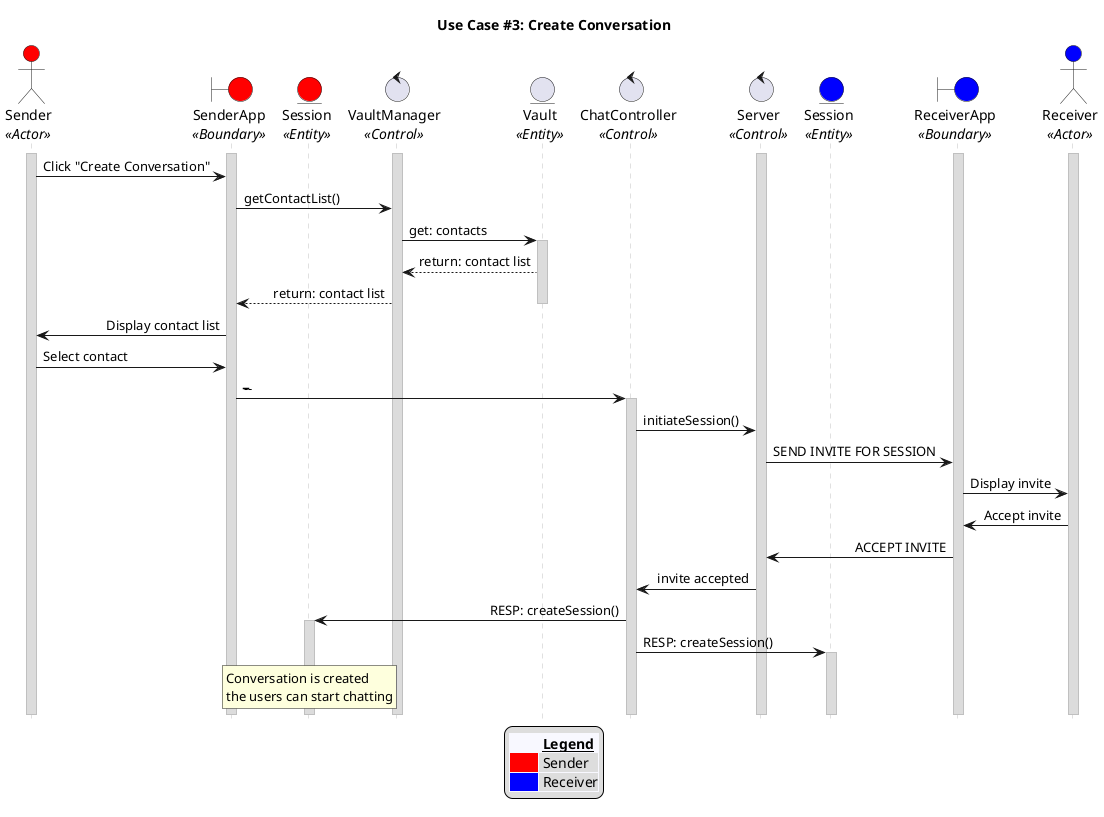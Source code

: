 @startuml uc03
title "Use Case #3: Create Conversation"

'Styling goes here
hide footbox
skinparam stereotypePosition bottom
skinparam sequenceMessageAlign direction
skinparam sequence {
	LifeLineBorderColor #Silver
	LifeLineBackgroundColor #Gainsboro
}

'Setup the objects involved here
actor Sender as s <<Actor>> #red
boundary SenderApp as sa <<Boundary>> #red
entity Session as ss <<Entity>> #red
control VaultManager as vm <<Control>>
entity Vault as v <<Entity>>
control ChatController as cc <<Control>>
control Server as srv <<Control>>
entity Session as rs <<Entity>> #blue
boundary ReceiverApp as ra <<Boundary>> #blue
actor Receiver as r <<Actor>> #blue


'Setup persistent objects here
activate s
activate srv
activate r
activate sa
activate ra
activate vm

'--- FLOW OF CONTROL ENDS HERE   ---
'--- FLOW OF CONTROL STARTS HERE ---
'Sender creates a conversation and ends the request to the receiver
s -> sa: Click "Create Conversation"
sa -> vm: getContactList()
vm -> v: get: contacts
activate v
v --> vm: return: contact list
vm --> sa: return: contact list
deactivate v

sa -> s: Display contact list
s -> sa: Select contact

sa -> cc: ------
activate cc
cc -> srv: initiateSession()
srv -> ra: SEND INVITE FOR SESSION
ra -> r: Display invite
r -> ra: Accept invite
ra -> srv: ACCEPT INVITE
srv -> cc: invite accepted
cc -> ss: RESP: createSession()
activate ss
cc -> rs: RESP: createSession()
activate rs



rnote over ss
  Conversation is created
  the users can start chatting
end note

legend bottom
	<#GhostWhite,#GhostWhite>|	|= __Legend__ |
	|<#red> | Sender|
	|<#blue> | Receiver|
endlegend

'--- FLOW OF CONTROL ENDS HERE   ---
@enduml
